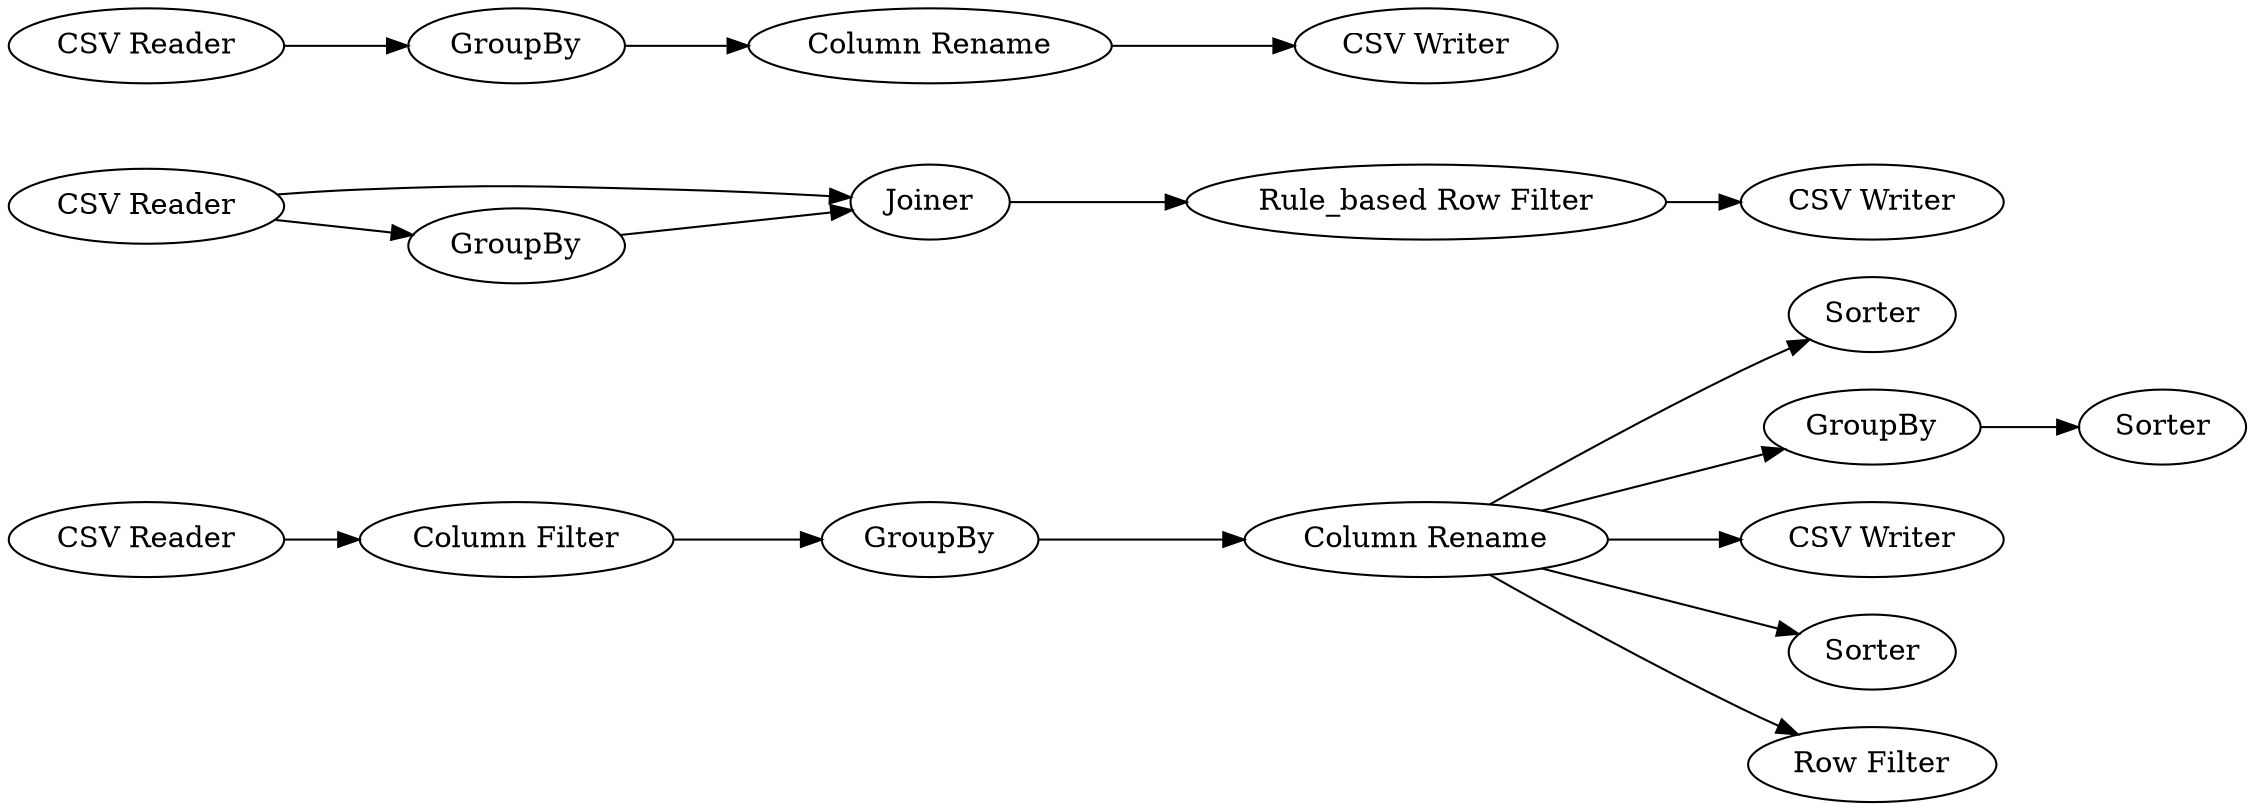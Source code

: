 digraph {
	131 -> 136
	4 -> 5
	128 -> 135
	134 -> 128
	3 -> 4
	126 -> 131
	133 -> 134
	138 -> 139
	131 -> 138
	131 -> 123
	125 -> 129
	131 -> 132
	1 -> 2
	2 -> 3
	129 -> 126
	131 -> 137
	1 -> 3
	133 [label="CSV Reader"]
	126 [label=GroupBy]
	136 [label=Sorter]
	138 [label=GroupBy]
	3 [label=Joiner]
	137 [label="Row Filter"]
	131 [label="Column Rename"]
	129 [label="Column Filter"]
	123 [label="CSV Writer"]
	125 [label="CSV Reader"]
	1 [label="CSV Reader"]
	4 [label="Rule_based Row Filter"]
	2 [label=GroupBy]
	135 [label="CSV Writer"]
	134 [label=GroupBy]
	5 [label="CSV Writer"]
	139 [label=Sorter]
	128 [label="Column Rename"]
	132 [label=Sorter]
	rankdir=LR
}
